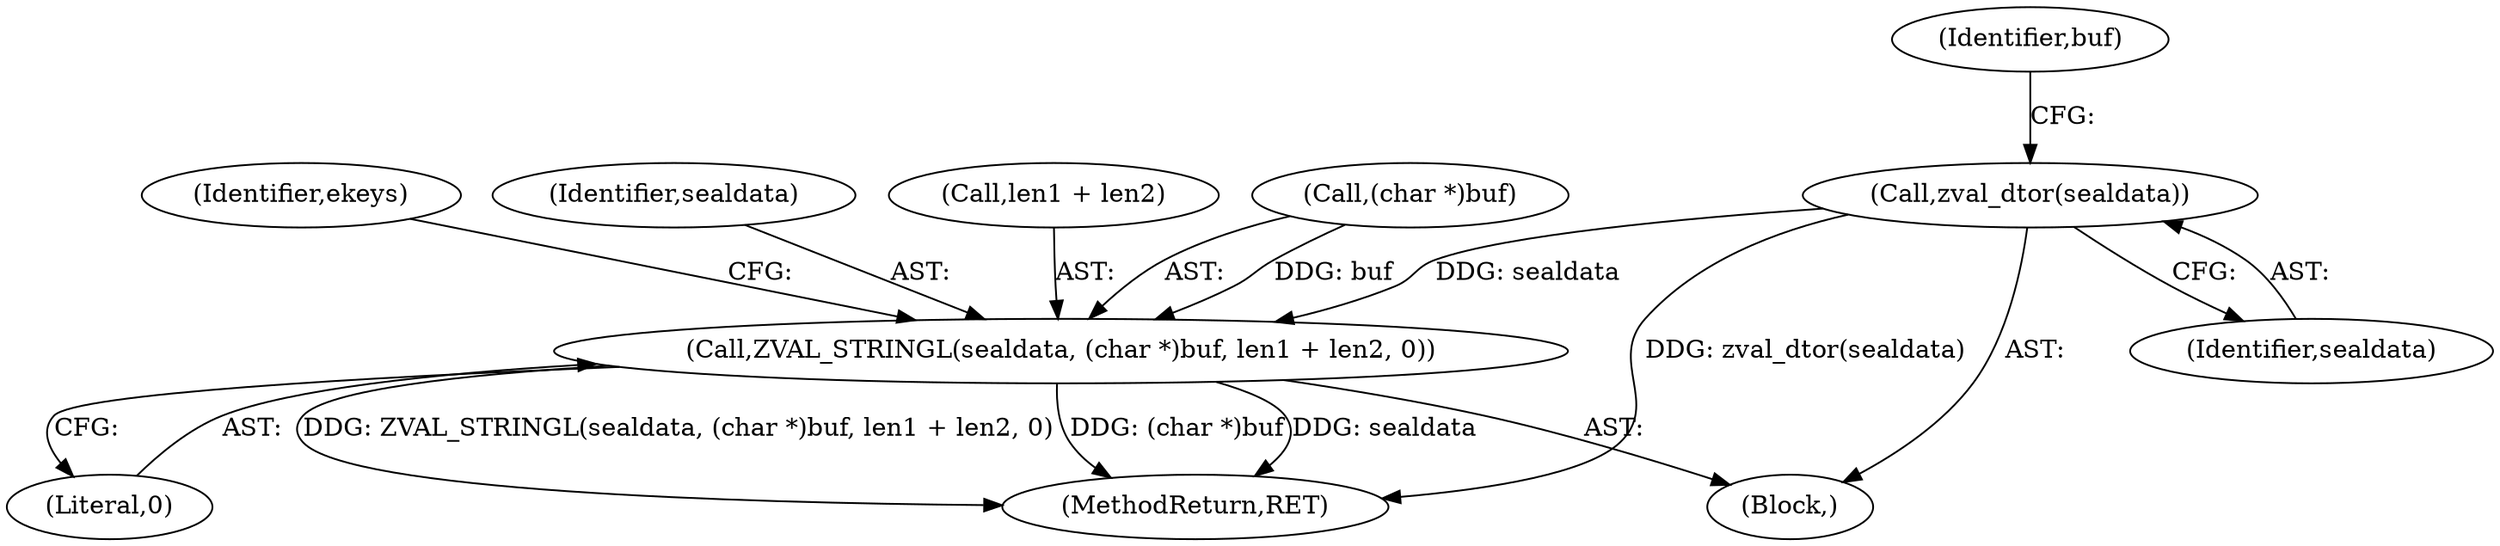 digraph "0_php_89637c6b41b510c20d262c17483f582f115c66d6@pointer" {
"1000360" [label="(Call,zval_dtor(sealdata))"];
"1000378" [label="(Call,ZVAL_STRINGL(sealdata, (char *)buf, len1 + len2, 0))"];
"1000359" [label="(Block,)"];
"1000360" [label="(Call,zval_dtor(sealdata))"];
"1000383" [label="(Call,len1 + len2)"];
"1000388" [label="(Identifier,ekeys)"];
"1000386" [label="(Literal,0)"];
"1000361" [label="(Identifier,sealdata)"];
"1000507" [label="(MethodReturn,RET)"];
"1000379" [label="(Identifier,sealdata)"];
"1000378" [label="(Call,ZVAL_STRINGL(sealdata, (char *)buf, len1 + len2, 0))"];
"1000380" [label="(Call,(char *)buf)"];
"1000364" [label="(Identifier,buf)"];
"1000360" -> "1000359"  [label="AST: "];
"1000360" -> "1000361"  [label="CFG: "];
"1000361" -> "1000360"  [label="AST: "];
"1000364" -> "1000360"  [label="CFG: "];
"1000360" -> "1000507"  [label="DDG: zval_dtor(sealdata)"];
"1000360" -> "1000378"  [label="DDG: sealdata"];
"1000378" -> "1000359"  [label="AST: "];
"1000378" -> "1000386"  [label="CFG: "];
"1000379" -> "1000378"  [label="AST: "];
"1000380" -> "1000378"  [label="AST: "];
"1000383" -> "1000378"  [label="AST: "];
"1000386" -> "1000378"  [label="AST: "];
"1000388" -> "1000378"  [label="CFG: "];
"1000378" -> "1000507"  [label="DDG: (char *)buf"];
"1000378" -> "1000507"  [label="DDG: sealdata"];
"1000378" -> "1000507"  [label="DDG: ZVAL_STRINGL(sealdata, (char *)buf, len1 + len2, 0)"];
"1000380" -> "1000378"  [label="DDG: buf"];
}
